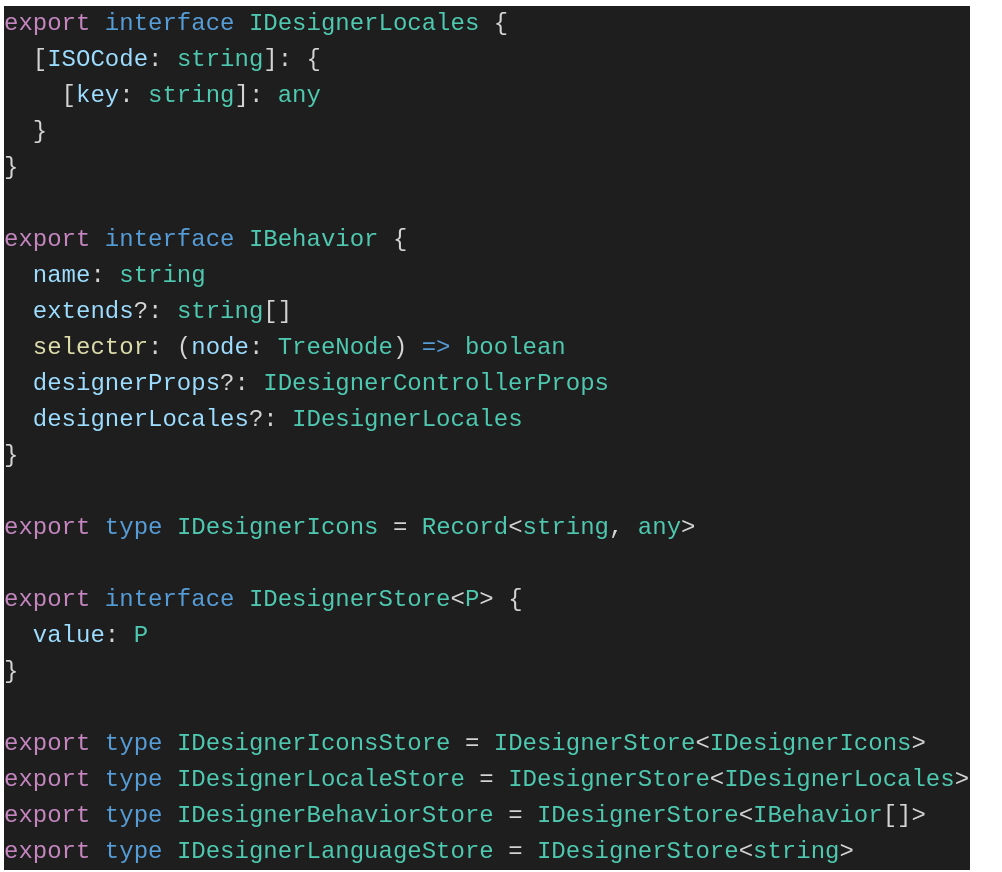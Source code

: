 <mxfile version="12.2.4" pages="1"><diagram id="C9lsy2vhGQWmJLKcQHxO" name="Page-1"><mxGraphModel dx="884" dy="631" grid="1" gridSize="10" guides="1" tooltips="1" connect="1" arrows="1" fold="1" page="1" pageScale="1" pageWidth="827" pageHeight="1169" math="0" shadow="0"><root><mxCell id="0"/><mxCell id="1" parent="0"/><mxCell id="2" value="&lt;div style=&quot;color: rgb(212 , 212 , 212) ; background-color: rgb(30 , 30 , 30) ; font-family: &amp;#34;menlo&amp;#34; , &amp;#34;monaco&amp;#34; , &amp;#34;courier new&amp;#34; , monospace ; line-height: 18px ; white-space: pre&quot;&gt;&lt;div&gt;&lt;div style=&quot;font-family: &amp;#34;menlo&amp;#34; , &amp;#34;monaco&amp;#34; , &amp;#34;courier new&amp;#34; , monospace ; line-height: 18px&quot;&gt;&lt;div&gt;&lt;span style=&quot;color: #c586c0&quot;&gt;export&lt;/span&gt; &lt;span style=&quot;color: #569cd6&quot;&gt;interface&lt;/span&gt; &lt;span style=&quot;color: #4ec9b0&quot;&gt;IDesignerLocales&lt;/span&gt; {&lt;/div&gt;&lt;div&gt;  [&lt;span style=&quot;color: #9cdcfe&quot;&gt;ISOCode&lt;/span&gt;: &lt;span style=&quot;color: #4ec9b0&quot;&gt;string&lt;/span&gt;]: {&lt;/div&gt;&lt;div&gt;    [&lt;span style=&quot;color: #9cdcfe&quot;&gt;key&lt;/span&gt;: &lt;span style=&quot;color: #4ec9b0&quot;&gt;string&lt;/span&gt;]: &lt;span style=&quot;color: #4ec9b0&quot;&gt;any&lt;/span&gt;&lt;/div&gt;&lt;div&gt;  }&lt;/div&gt;&lt;div&gt;}&lt;/div&gt;&lt;div&gt;&lt;br&gt;&lt;/div&gt;&lt;div&gt;&lt;div style=&quot;font-family: &amp;#34;menlo&amp;#34; , &amp;#34;monaco&amp;#34; , &amp;#34;courier new&amp;#34; , monospace ; line-height: 18px&quot;&gt;&lt;div&gt;&lt;span style=&quot;color: #c586c0&quot;&gt;export&lt;/span&gt; &lt;span style=&quot;color: #569cd6&quot;&gt;interface&lt;/span&gt; &lt;span style=&quot;color: #4ec9b0&quot;&gt;IBehavior&lt;/span&gt; {&lt;/div&gt;&lt;div&gt;  &lt;span style=&quot;color: #9cdcfe&quot;&gt;name&lt;/span&gt;: &lt;span style=&quot;color: #4ec9b0&quot;&gt;string&lt;/span&gt;&lt;/div&gt;&lt;div&gt;  &lt;span style=&quot;color: #9cdcfe&quot;&gt;extends&lt;/span&gt;?: &lt;span style=&quot;color: #4ec9b0&quot;&gt;string&lt;/span&gt;[]&lt;/div&gt;&lt;div&gt;  &lt;span style=&quot;color: #dcdcaa&quot;&gt;selector&lt;/span&gt;: (&lt;span style=&quot;color: #9cdcfe&quot;&gt;node&lt;/span&gt;: &lt;span style=&quot;color: #4ec9b0&quot;&gt;TreeNode&lt;/span&gt;) &lt;span style=&quot;color: #569cd6&quot;&gt;=&amp;gt;&lt;/span&gt; &lt;span style=&quot;color: #4ec9b0&quot;&gt;boolean&lt;/span&gt;&lt;/div&gt;&lt;div&gt;  &lt;span style=&quot;color: #9cdcfe&quot;&gt;designerProps&lt;/span&gt;?: &lt;span style=&quot;color: #4ec9b0&quot;&gt;IDesignerControllerProps&lt;/span&gt;&lt;/div&gt;&lt;div&gt;  &lt;span style=&quot;color: #9cdcfe&quot;&gt;designerLocales&lt;/span&gt;?: &lt;span style=&quot;color: #4ec9b0&quot;&gt;IDesignerLocales&lt;/span&gt;&lt;/div&gt;&lt;div&gt;}&lt;/div&gt;&lt;div&gt;&lt;br&gt;&lt;/div&gt;&lt;/div&gt;&lt;/div&gt;&lt;/div&gt;&lt;/div&gt;&lt;div&gt;&lt;span style=&quot;color: #c586c0&quot;&gt;export&lt;/span&gt; &lt;span style=&quot;color: #569cd6&quot;&gt;type&lt;/span&gt; &lt;span style=&quot;color: #4ec9b0&quot;&gt;IDesignerIcons&lt;/span&gt; = &lt;span style=&quot;color: #4ec9b0&quot;&gt;Record&lt;/span&gt;&amp;lt;&lt;span style=&quot;color: #4ec9b0&quot;&gt;string&lt;/span&gt;, &lt;span style=&quot;color: #4ec9b0&quot;&gt;any&lt;/span&gt;&amp;gt;&lt;/div&gt;&lt;div&gt;&lt;br&gt;&lt;/div&gt;&lt;div&gt;&lt;div style=&quot;font-family: &amp;#34;menlo&amp;#34; , &amp;#34;monaco&amp;#34; , &amp;#34;courier new&amp;#34; , monospace ; line-height: 18px&quot;&gt;&lt;div&gt;&lt;span style=&quot;color: #c586c0&quot;&gt;export&lt;/span&gt; &lt;span style=&quot;color: #569cd6&quot;&gt;interface&lt;/span&gt; &lt;span style=&quot;color: #4ec9b0&quot;&gt;IDesignerStore&lt;/span&gt;&amp;lt;&lt;span style=&quot;color: #4ec9b0&quot;&gt;P&lt;/span&gt;&amp;gt; {&lt;/div&gt;&lt;div&gt;  &lt;span style=&quot;color: #9cdcfe&quot;&gt;value&lt;/span&gt;: &lt;span style=&quot;color: #4ec9b0&quot;&gt;P&lt;/span&gt;&lt;/div&gt;&lt;div&gt;}&lt;/div&gt;&lt;/div&gt;&lt;/div&gt;&lt;br&gt;&lt;div&gt;&lt;span style=&quot;color: #c586c0&quot;&gt;export&lt;/span&gt; &lt;span style=&quot;color: #569cd6&quot;&gt;type&lt;/span&gt; &lt;span style=&quot;color: #4ec9b0&quot;&gt;IDesignerIconsStore&lt;/span&gt; = &lt;span style=&quot;color: #4ec9b0&quot;&gt;IDesignerStore&lt;/span&gt;&amp;lt;&lt;span style=&quot;color: #4ec9b0&quot;&gt;IDesignerIcons&lt;/span&gt;&amp;gt;&lt;/div&gt;&lt;div&gt;&lt;span style=&quot;color: #c586c0&quot;&gt;export&lt;/span&gt; &lt;span style=&quot;color: #569cd6&quot;&gt;type&lt;/span&gt; &lt;span style=&quot;color: #4ec9b0&quot;&gt;IDesignerLocaleStore&lt;/span&gt; = &lt;span style=&quot;color: #4ec9b0&quot;&gt;IDesignerStore&lt;/span&gt;&amp;lt;&lt;span style=&quot;color: #4ec9b0&quot;&gt;IDesignerLocales&lt;/span&gt;&amp;gt;&lt;/div&gt;&lt;div&gt;&lt;span style=&quot;color: #c586c0&quot;&gt;export&lt;/span&gt; &lt;span style=&quot;color: #569cd6&quot;&gt;type&lt;/span&gt; &lt;span style=&quot;color: #4ec9b0&quot;&gt;IDesignerBehaviorStore&lt;/span&gt; = &lt;span style=&quot;color: #4ec9b0&quot;&gt;IDesignerStore&lt;/span&gt;&amp;lt;&lt;span style=&quot;color: #4ec9b0&quot;&gt;IBehavior&lt;/span&gt;[]&amp;gt;&lt;/div&gt;&lt;div&gt;&lt;span style=&quot;color: #c586c0&quot;&gt;export&lt;/span&gt; &lt;span style=&quot;color: #569cd6&quot;&gt;type&lt;/span&gt; &lt;span style=&quot;color: #4ec9b0&quot;&gt;IDesignerLanguageStore&lt;/span&gt; = &lt;span style=&quot;color: #4ec9b0&quot;&gt;IDesignerStore&lt;/span&gt;&amp;lt;&lt;span style=&quot;color: #4ec9b0&quot;&gt;string&lt;/span&gt;&amp;gt;&lt;/div&gt;&lt;/div&gt;" style="text;html=1;resizable=0;points=[];autosize=1;align=left;verticalAlign=top;spacingTop=-4;" parent="1" vertex="1"><mxGeometry x="150" width="500" height="430" as="geometry"/></mxCell></root></mxGraphModel></diagram></mxfile>